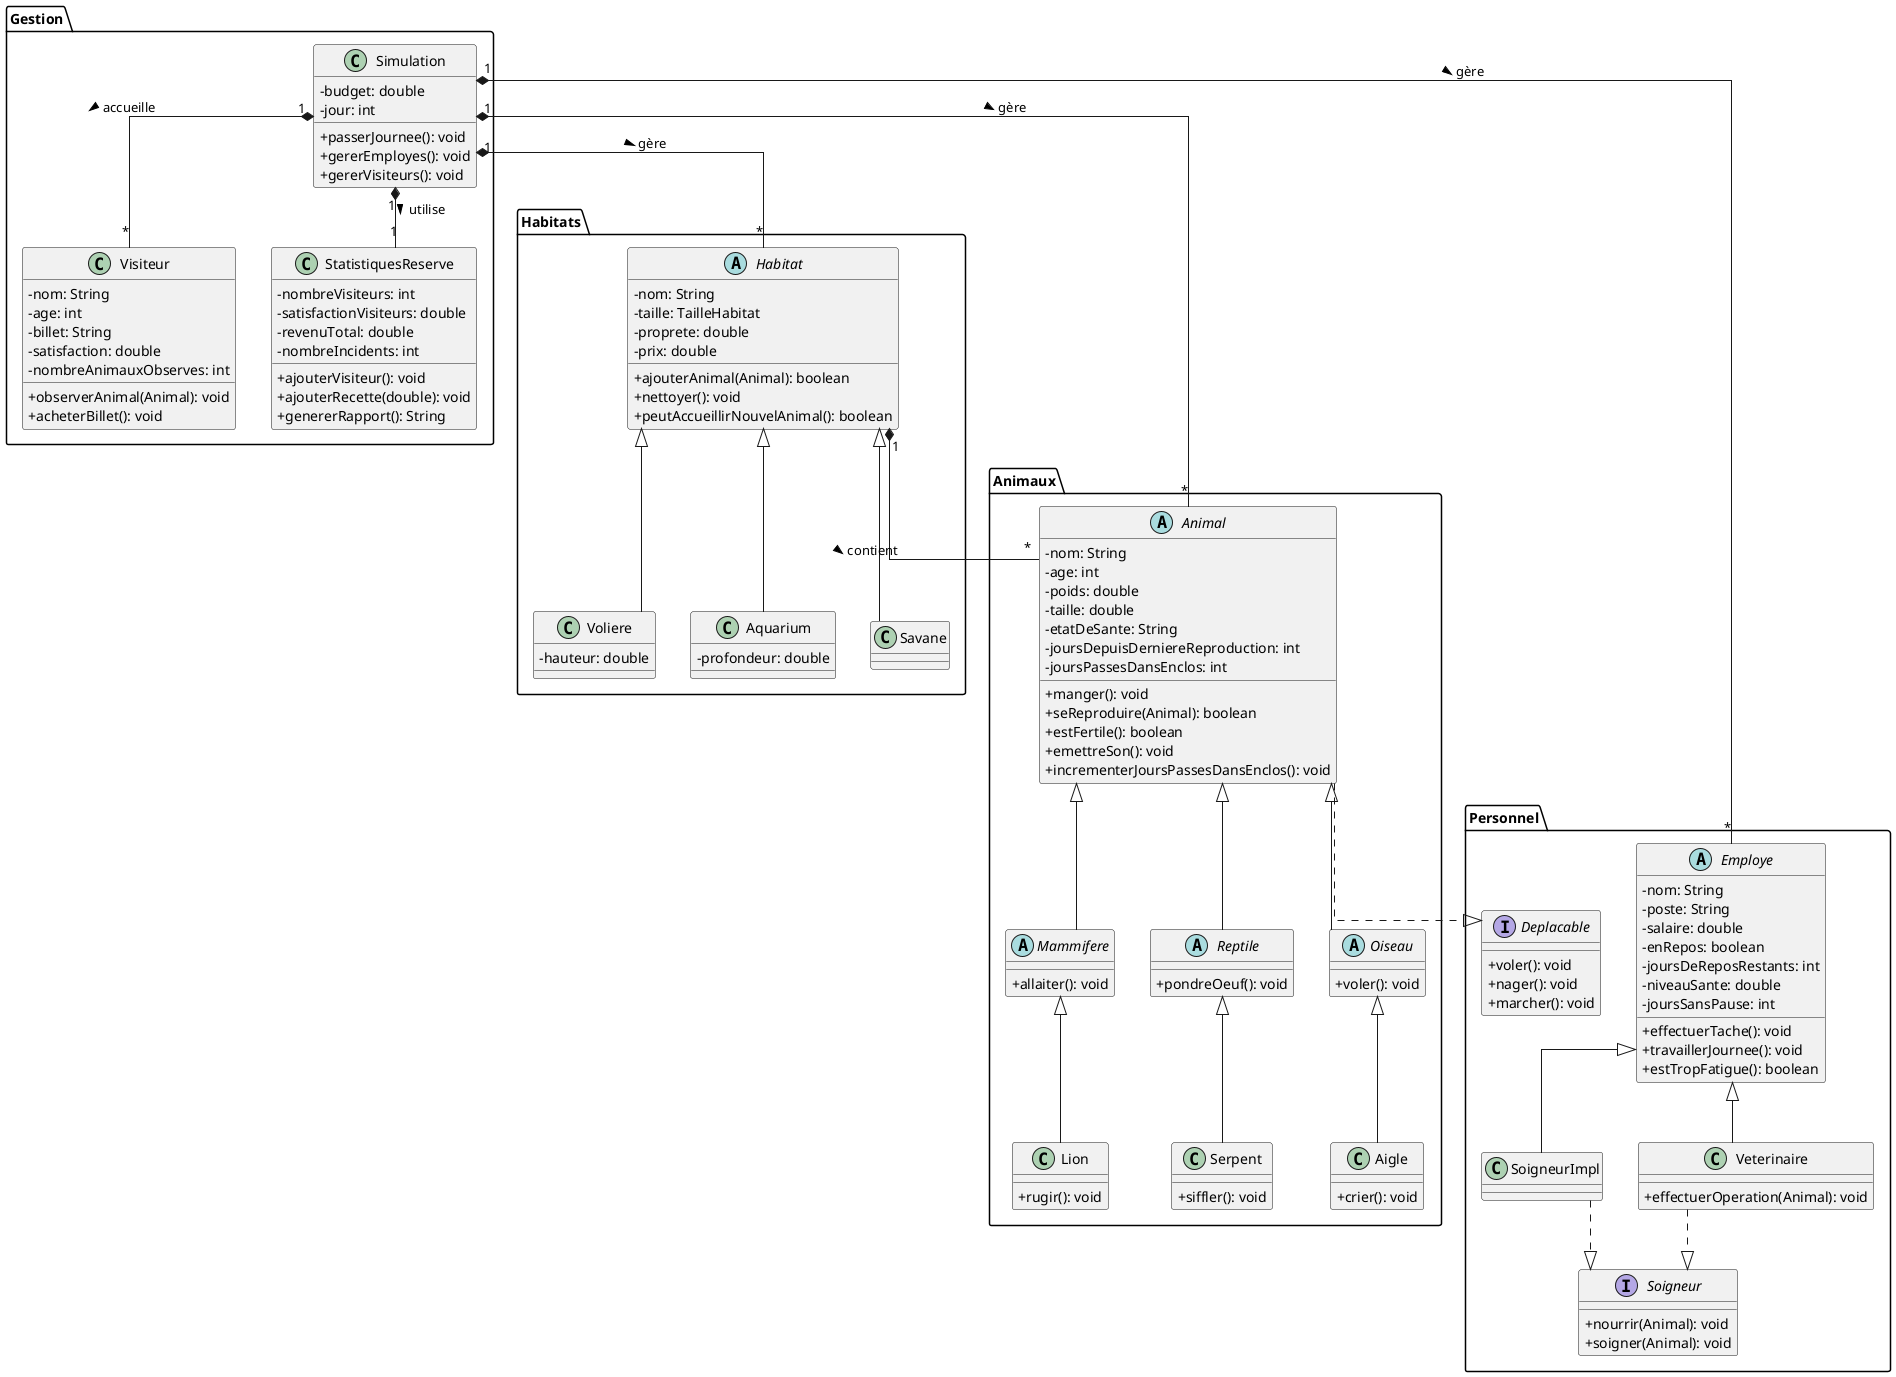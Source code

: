 @startuml
skinparam classAttributeIconSize 0
skinparam linetype ortho

package "Animaux" {
    abstract class Animal {
        -nom: String
        -age: int
        -poids: double
        -taille: double
        -etatDeSante: String
        -joursDepuisDerniereReproduction: int
        -joursPassesDansEnclos: int
        +manger(): void
        +seReproduire(Animal): boolean
        +estFertile(): boolean
        +emettreSon(): void
        +incrementerJoursPassesDansEnclos(): void
    }

    abstract class Mammifere {
        +allaiter(): void
    }

    abstract class Reptile {
        +pondreOeuf(): void
    }

    abstract class Oiseau {
        +voler(): void
    }

    class Lion {
        +rugir(): void
    }

    class Serpent {
        +siffler(): void
    }

    class Aigle {
        +crier(): void
    }
}

package "Habitats" {
    abstract class Habitat {
        -nom: String
        -taille: TailleHabitat
        -proprete: double
        -prix: double
        +ajouterAnimal(Animal): boolean
        +nettoyer(): void
        +peutAccueillirNouvelAnimal(): boolean
    }

    class Voliere {
        -hauteur: double
    }

    class Aquarium {
        -profondeur: double
    }

    class Savane {
    }
}

package "Personnel" {
    interface Soigneur {
        +nourrir(Animal): void
        +soigner(Animal): void
    }

    interface Deplacable {
        +voler(): void
        +nager(): void
        +marcher(): void
    }

    abstract class Employe {
        -nom: String
        -poste: String
        -salaire: double
        -enRepos: boolean
        -joursDeReposRestants: int
        -niveauSante: double
        -joursSansPause: int
        +effectuerTache(): void
        +travaillerJournee(): void
        +estTropFatigue(): boolean
    }

    class SoigneurImpl {
    }

    class Veterinaire {
        +effectuerOperation(Animal): void
    }
}

package "Gestion" {
    class Visiteur {
        -nom: String
        -age: int
        -billet: String
        -satisfaction: double
        -nombreAnimauxObserves: int
        +observerAnimal(Animal): void
        +acheterBillet(): void
    }

    class StatistiquesReserve {
        -nombreVisiteurs: int
        -satisfactionVisiteurs: double
        -revenuTotal: double
        -nombreIncidents: int
        +ajouterVisiteur(): void
        +ajouterRecette(double): void
        +genererRapport(): String
    }

    class Simulation {
        -budget: double
        -jour: int
        +passerJournee(): void
        +gererEmployes(): void
        +gererVisiteurs(): void
    }
}

' Relations entre classes
Animal <|-- Mammifere
Animal <|-- Reptile
Animal <|-- Oiseau
Mammifere <|-- Lion
Reptile <|-- Serpent
Oiseau <|-- Aigle
Habitat <|-- Voliere
Habitat <|-- Aquarium
Habitat <|-- Savane
Employe <|-- SoigneurImpl
Employe <|-- Veterinaire
SoigneurImpl ..|> Soigneur
Veterinaire ..|> Soigneur
Animal ..|> Deplacable

' Relations de composition et d'agrégation
Habitat "1" *-- "*" Animal : contient >
Simulation "1" *-- "*" Animal : gère >
Simulation "1" *-- "*" Habitat : gère >
Simulation "1" *-- "*" Employe : gère >
Simulation "1" *-- "*" Visiteur : accueille >
Simulation "1" *-- "1" StatistiquesReserve : utilise >

@enduml 
